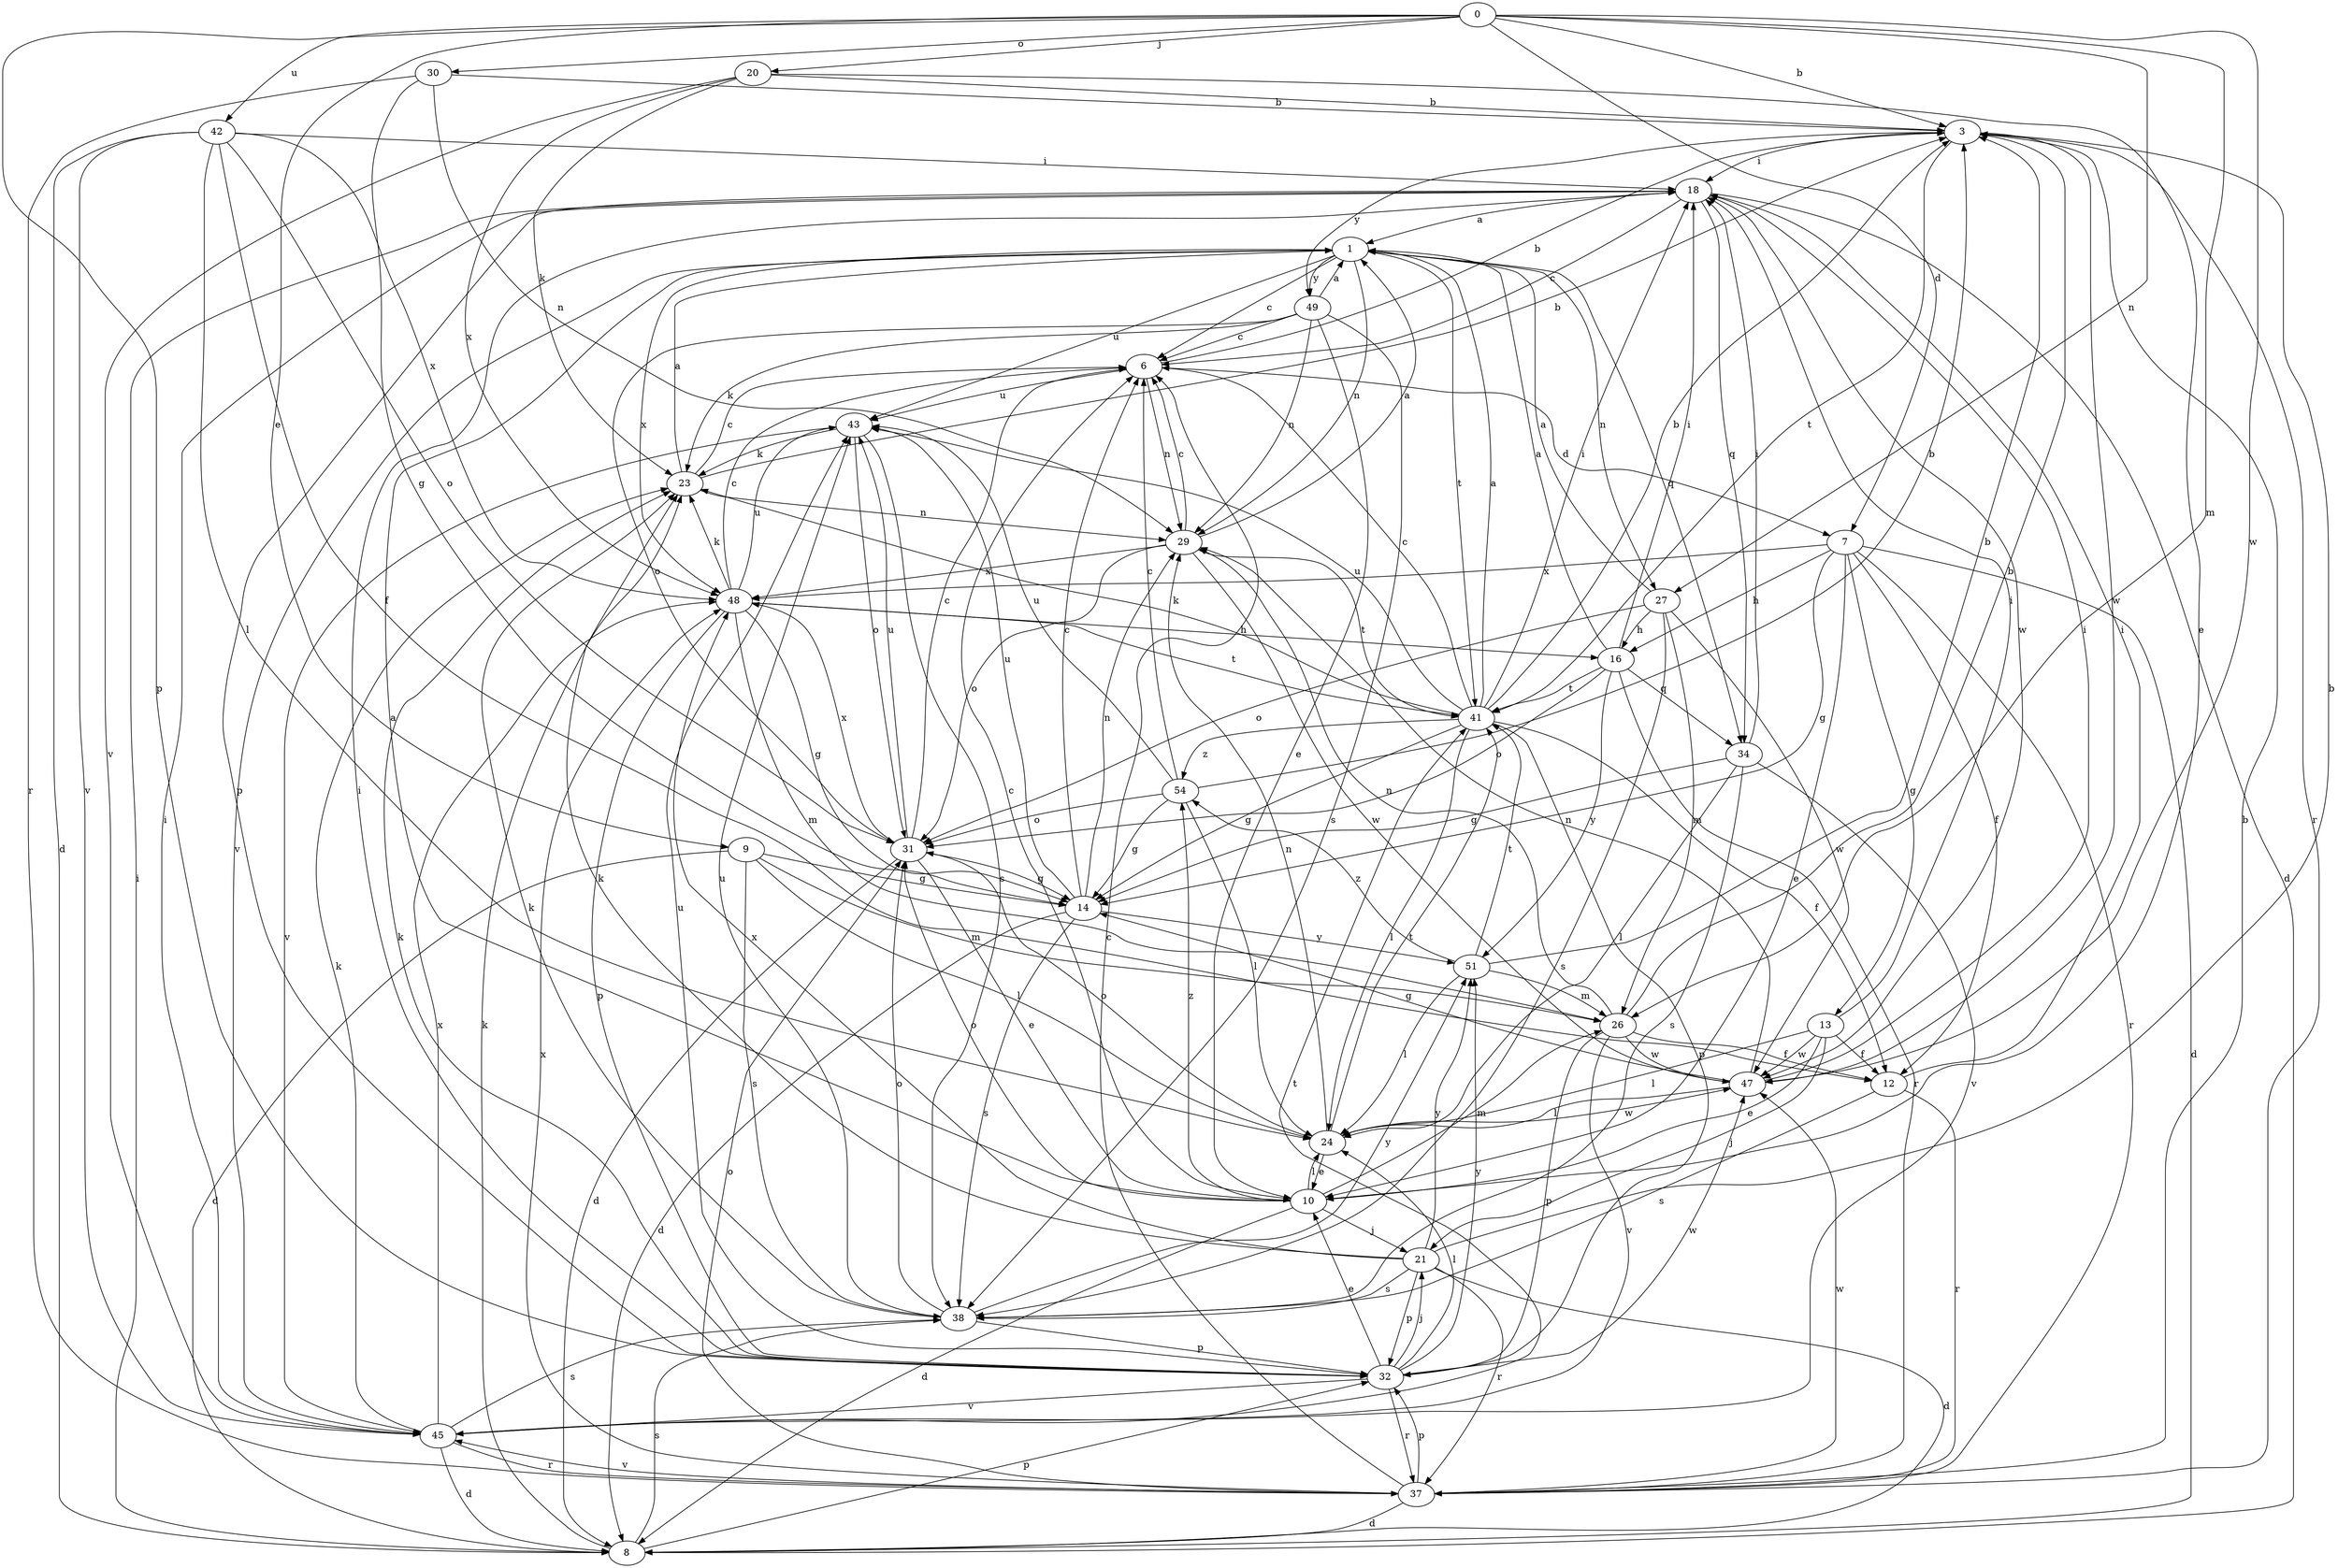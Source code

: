 strict digraph  {
0;
1;
3;
6;
7;
8;
9;
10;
12;
13;
14;
16;
18;
20;
21;
23;
24;
26;
27;
29;
30;
31;
32;
34;
37;
38;
41;
42;
43;
45;
47;
48;
49;
51;
54;
0 -> 3  [label=b];
0 -> 7  [label=d];
0 -> 9  [label=e];
0 -> 20  [label=j];
0 -> 26  [label=m];
0 -> 27  [label=n];
0 -> 30  [label=o];
0 -> 32  [label=p];
0 -> 42  [label=u];
0 -> 47  [label=w];
1 -> 6  [label=c];
1 -> 27  [label=n];
1 -> 29  [label=n];
1 -> 34  [label=q];
1 -> 41  [label=t];
1 -> 43  [label=u];
1 -> 45  [label=v];
1 -> 48  [label=x];
1 -> 49  [label=y];
3 -> 18  [label=i];
3 -> 37  [label=r];
3 -> 41  [label=t];
3 -> 47  [label=w];
3 -> 49  [label=y];
6 -> 3  [label=b];
6 -> 7  [label=d];
6 -> 29  [label=n];
6 -> 43  [label=u];
7 -> 8  [label=d];
7 -> 10  [label=e];
7 -> 12  [label=f];
7 -> 13  [label=g];
7 -> 14  [label=g];
7 -> 16  [label=h];
7 -> 37  [label=r];
7 -> 48  [label=x];
8 -> 18  [label=i];
8 -> 23  [label=k];
8 -> 32  [label=p];
8 -> 38  [label=s];
9 -> 8  [label=d];
9 -> 14  [label=g];
9 -> 24  [label=l];
9 -> 26  [label=m];
9 -> 38  [label=s];
10 -> 1  [label=a];
10 -> 6  [label=c];
10 -> 8  [label=d];
10 -> 21  [label=j];
10 -> 24  [label=l];
10 -> 26  [label=m];
10 -> 31  [label=o];
10 -> 54  [label=z];
12 -> 18  [label=i];
12 -> 37  [label=r];
12 -> 38  [label=s];
13 -> 10  [label=e];
13 -> 12  [label=f];
13 -> 18  [label=i];
13 -> 21  [label=j];
13 -> 24  [label=l];
13 -> 47  [label=w];
14 -> 6  [label=c];
14 -> 8  [label=d];
14 -> 29  [label=n];
14 -> 38  [label=s];
14 -> 43  [label=u];
14 -> 51  [label=y];
16 -> 1  [label=a];
16 -> 18  [label=i];
16 -> 31  [label=o];
16 -> 34  [label=q];
16 -> 37  [label=r];
16 -> 41  [label=t];
16 -> 51  [label=y];
18 -> 1  [label=a];
18 -> 6  [label=c];
18 -> 8  [label=d];
18 -> 32  [label=p];
18 -> 34  [label=q];
18 -> 47  [label=w];
20 -> 3  [label=b];
20 -> 10  [label=e];
20 -> 23  [label=k];
20 -> 45  [label=v];
20 -> 48  [label=x];
21 -> 3  [label=b];
21 -> 8  [label=d];
21 -> 23  [label=k];
21 -> 32  [label=p];
21 -> 37  [label=r];
21 -> 38  [label=s];
21 -> 48  [label=x];
21 -> 51  [label=y];
23 -> 1  [label=a];
23 -> 3  [label=b];
23 -> 6  [label=c];
23 -> 29  [label=n];
24 -> 10  [label=e];
24 -> 29  [label=n];
24 -> 31  [label=o];
24 -> 41  [label=t];
24 -> 47  [label=w];
26 -> 3  [label=b];
26 -> 12  [label=f];
26 -> 29  [label=n];
26 -> 32  [label=p];
26 -> 45  [label=v];
26 -> 47  [label=w];
27 -> 1  [label=a];
27 -> 16  [label=h];
27 -> 26  [label=m];
27 -> 31  [label=o];
27 -> 38  [label=s];
27 -> 47  [label=w];
29 -> 1  [label=a];
29 -> 6  [label=c];
29 -> 31  [label=o];
29 -> 41  [label=t];
29 -> 47  [label=w];
29 -> 48  [label=x];
30 -> 3  [label=b];
30 -> 14  [label=g];
30 -> 29  [label=n];
30 -> 37  [label=r];
31 -> 6  [label=c];
31 -> 8  [label=d];
31 -> 10  [label=e];
31 -> 14  [label=g];
31 -> 43  [label=u];
31 -> 48  [label=x];
32 -> 10  [label=e];
32 -> 18  [label=i];
32 -> 21  [label=j];
32 -> 23  [label=k];
32 -> 24  [label=l];
32 -> 37  [label=r];
32 -> 43  [label=u];
32 -> 45  [label=v];
32 -> 47  [label=w];
32 -> 51  [label=y];
34 -> 14  [label=g];
34 -> 18  [label=i];
34 -> 24  [label=l];
34 -> 38  [label=s];
34 -> 45  [label=v];
37 -> 3  [label=b];
37 -> 6  [label=c];
37 -> 8  [label=d];
37 -> 31  [label=o];
37 -> 32  [label=p];
37 -> 45  [label=v];
37 -> 47  [label=w];
37 -> 48  [label=x];
38 -> 23  [label=k];
38 -> 31  [label=o];
38 -> 32  [label=p];
38 -> 43  [label=u];
38 -> 51  [label=y];
41 -> 1  [label=a];
41 -> 3  [label=b];
41 -> 6  [label=c];
41 -> 12  [label=f];
41 -> 14  [label=g];
41 -> 18  [label=i];
41 -> 23  [label=k];
41 -> 24  [label=l];
41 -> 32  [label=p];
41 -> 43  [label=u];
41 -> 54  [label=z];
42 -> 8  [label=d];
42 -> 12  [label=f];
42 -> 18  [label=i];
42 -> 24  [label=l];
42 -> 31  [label=o];
42 -> 45  [label=v];
42 -> 48  [label=x];
43 -> 23  [label=k];
43 -> 31  [label=o];
43 -> 38  [label=s];
43 -> 45  [label=v];
45 -> 8  [label=d];
45 -> 18  [label=i];
45 -> 23  [label=k];
45 -> 37  [label=r];
45 -> 38  [label=s];
45 -> 41  [label=t];
45 -> 48  [label=x];
47 -> 14  [label=g];
47 -> 18  [label=i];
47 -> 24  [label=l];
47 -> 29  [label=n];
48 -> 6  [label=c];
48 -> 14  [label=g];
48 -> 16  [label=h];
48 -> 23  [label=k];
48 -> 26  [label=m];
48 -> 32  [label=p];
48 -> 41  [label=t];
48 -> 43  [label=u];
49 -> 1  [label=a];
49 -> 6  [label=c];
49 -> 10  [label=e];
49 -> 23  [label=k];
49 -> 29  [label=n];
49 -> 31  [label=o];
49 -> 38  [label=s];
51 -> 3  [label=b];
51 -> 24  [label=l];
51 -> 26  [label=m];
51 -> 41  [label=t];
51 -> 54  [label=z];
54 -> 3  [label=b];
54 -> 6  [label=c];
54 -> 14  [label=g];
54 -> 24  [label=l];
54 -> 31  [label=o];
54 -> 43  [label=u];
}
